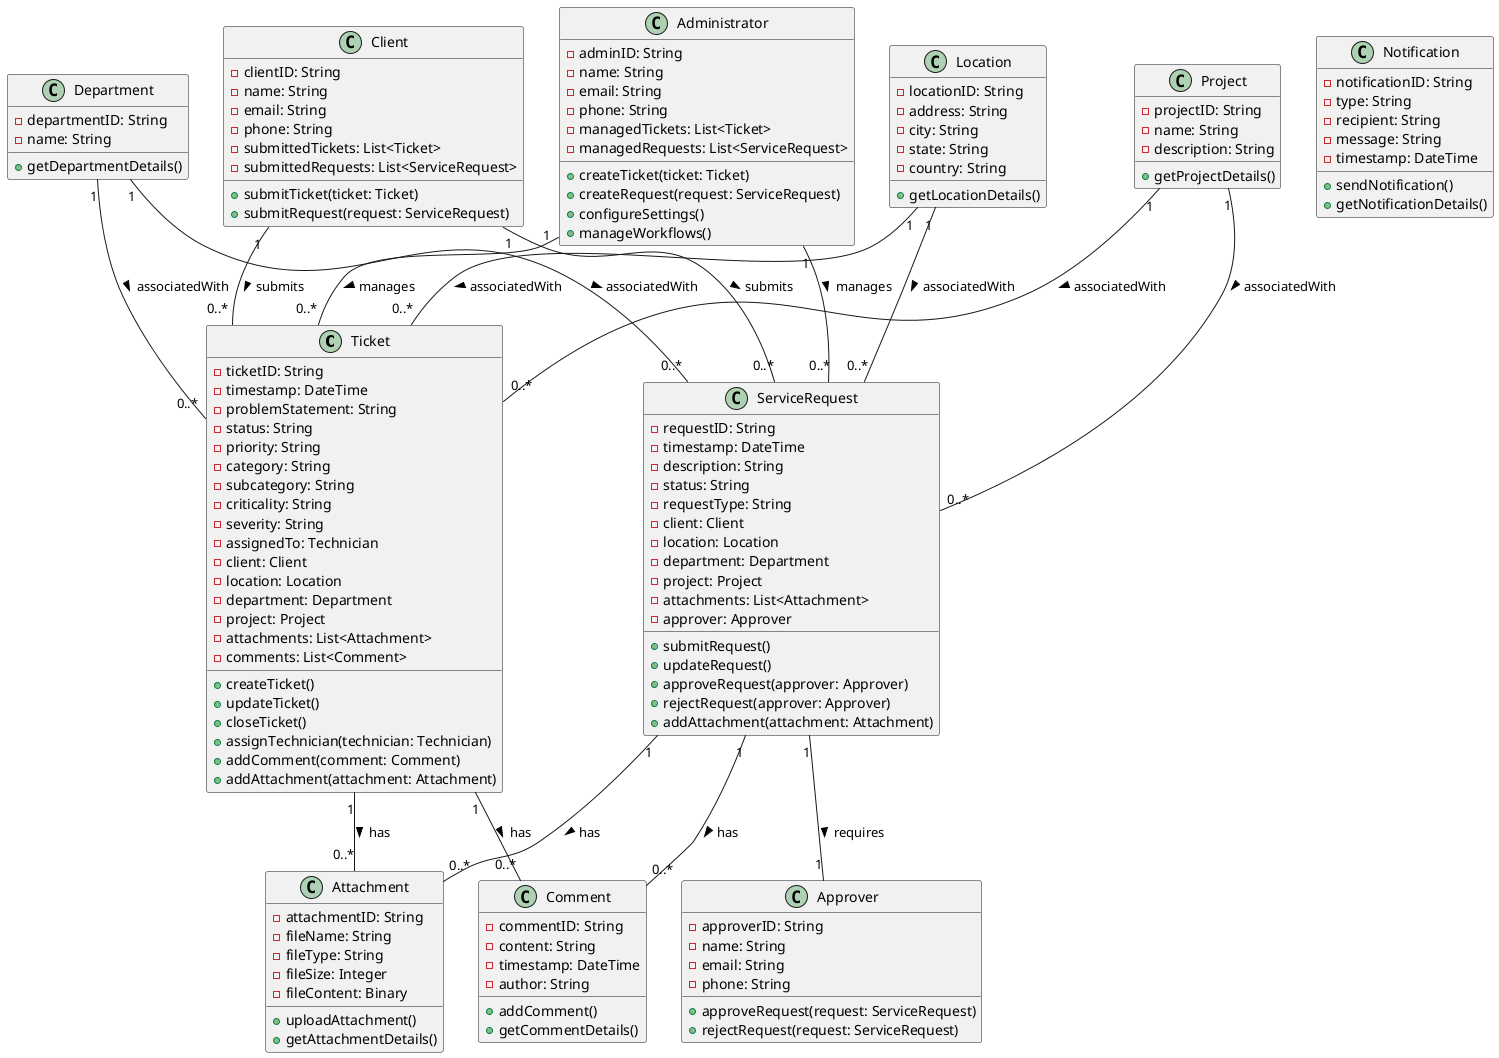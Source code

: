 @startuml

' Define classes
class Ticket {
  - ticketID: String
  - timestamp: DateTime
  - problemStatement: String
  - status: String
  - priority: String
  - category: String
  - subcategory: String
  - criticality: String
  - severity: String
  - assignedTo: Technician
  - client: Client
  - location: Location
  - department: Department
  - project: Project
  - attachments: List<Attachment>
  - comments: List<Comment>
  + createTicket()
  + updateTicket()
  + closeTicket()
  + assignTechnician(technician: Technician)
  + addComment(comment: Comment)
  + addAttachment(attachment: Attachment)
}

class ServiceRequest {
  - requestID: String
  - timestamp: DateTime
  - description: String
  - status: String
  - requestType: String
  - client: Client
  - location: Location
  - department: Department
  - project: Project
  - attachments: List<Attachment>
  - approver: Approver
  + submitRequest()
  + updateRequest()
  + approveRequest(approver: Approver)
  + rejectRequest(approver: Approver)
  + addAttachment(attachment: Attachment)
}

class Administrator {
  - adminID: String
  - name: String
  - email: String
  - phone: String
  - managedTickets: List<Ticket>
  - managedRequests: List<ServiceRequest>
  + createTicket(ticket: Ticket)
  + createRequest(request: ServiceRequest)
  + configureSettings()
  + manageWorkflows()
}

class Client {
  - clientID: String
  - name: String
  - email: String
  - phone: String
  - submittedTickets: List<Ticket>
  - submittedRequests: List<ServiceRequest>
  + submitTicket(ticket: Ticket)
  + submitRequest(request: ServiceRequest)
}

class Location {
  - locationID: String
  - address: String
  - city: String
  - state: String
  - country: String
  + getLocationDetails()
}

class Department {
  - departmentID: String
  - name: String
  + getDepartmentDetails()
}

class Project {
  - projectID: String
  - name: String
  - description: String
  + getProjectDetails()
}

class Attachment {
  - attachmentID: String
  - fileName: String
  - fileType: String
  - fileSize: Integer
  - fileContent: Binary
  + uploadAttachment()
  + getAttachmentDetails()
}

class Comment {
  - commentID: String
  - content: String
  - timestamp: DateTime
  - author: String
  + addComment()
  + getCommentDetails()
}

class Approver {
  - approverID: String
  - name: String
  - email: String
  - phone: String
  + approveRequest(request: ServiceRequest)
  + rejectRequest(request: ServiceRequest)
}

class Notification {
  - notificationID: String
  - type: String
  - recipient: String
  - message: String
  - timestamp: DateTime
  + sendNotification()
  + getNotificationDetails()
}

' Define relationships
Ticket "1" -- "0..*" Attachment : has >
Ticket "1" -- "0..*" Comment : has >
ServiceRequest "1" -- "0..*" Attachment : has >
ServiceRequest "1" -- "0..*" Comment : has >
ServiceRequest "1" -- "1" Approver : requires >
Client "1" -- "0..*" Ticket : submits >
Client "1" -- "0..*" ServiceRequest : submits >
Administrator "1" -- "0..*" Ticket : manages >
Administrator "1" -- "0..*" ServiceRequest : manages >
Location "1" -- "0..*" Ticket : associatedWith >
Department "1" -- "0..*" Ticket : associatedWith >
Project "1" -- "0..*" Ticket : associatedWith >
Location "1" -- "0..*" ServiceRequest : associatedWith >
Department "1" -- "0..*" ServiceRequest : associatedWith >
Project "1" -- "0..*" ServiceRequest : associatedWith >

@enduml
